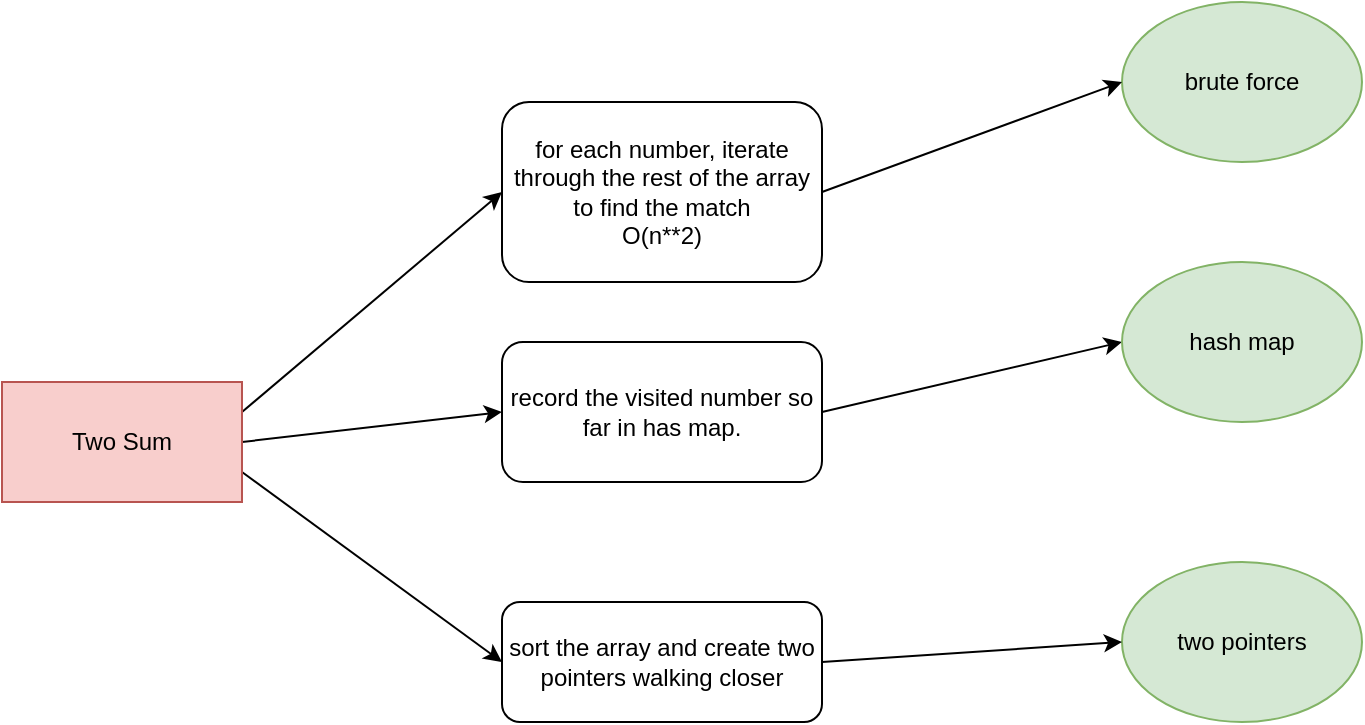 <mxfile version="14.0.1" type="github"><diagram id="qwJWo_Py-0srWfvXwYmj" name="Page-1"><mxGraphModel dx="1796" dy="662" grid="1" gridSize="10" guides="1" tooltips="1" connect="1" arrows="1" fold="1" page="1" pageScale="1" pageWidth="850" pageHeight="1100" math="0" shadow="0"><root><mxCell id="0"/><mxCell id="1" parent="0"/><mxCell id="pY9BvS8an3h4rtyeWhr8-5" style="edgeStyle=none;rounded=0;orthogonalLoop=1;jettySize=auto;html=1;entryX=0;entryY=0.5;entryDx=0;entryDy=0;exitX=1;exitY=0.25;exitDx=0;exitDy=0;" edge="1" parent="1" source="pY9BvS8an3h4rtyeWhr8-1" target="pY9BvS8an3h4rtyeWhr8-4"><mxGeometry relative="1" as="geometry"/></mxCell><mxCell id="pY9BvS8an3h4rtyeWhr8-10" style="edgeStyle=none;rounded=0;orthogonalLoop=1;jettySize=auto;html=1;entryX=0;entryY=0.5;entryDx=0;entryDy=0;exitX=1;exitY=0.5;exitDx=0;exitDy=0;" edge="1" parent="1" source="pY9BvS8an3h4rtyeWhr8-1" target="pY9BvS8an3h4rtyeWhr8-7"><mxGeometry relative="1" as="geometry"/></mxCell><mxCell id="pY9BvS8an3h4rtyeWhr8-13" style="edgeStyle=none;rounded=0;orthogonalLoop=1;jettySize=auto;html=1;entryX=0;entryY=0.5;entryDx=0;entryDy=0;exitX=1;exitY=0.75;exitDx=0;exitDy=0;" edge="1" parent="1" source="pY9BvS8an3h4rtyeWhr8-1" target="pY9BvS8an3h4rtyeWhr8-12"><mxGeometry relative="1" as="geometry"/></mxCell><mxCell id="pY9BvS8an3h4rtyeWhr8-1" value="Two Sum" style="rounded=0;whiteSpace=wrap;html=1;fillColor=#f8cecc;strokeColor=#b85450;" vertex="1" parent="1"><mxGeometry x="-10" y="300" width="120" height="60" as="geometry"/></mxCell><mxCell id="pY9BvS8an3h4rtyeWhr8-3" value="brute force" style="ellipse;whiteSpace=wrap;html=1;fillColor=#d5e8d4;strokeColor=#82b366;" vertex="1" parent="1"><mxGeometry x="550" y="110" width="120" height="80" as="geometry"/></mxCell><mxCell id="pY9BvS8an3h4rtyeWhr8-6" style="edgeStyle=none;rounded=0;orthogonalLoop=1;jettySize=auto;html=1;entryX=0;entryY=0.5;entryDx=0;entryDy=0;exitX=1;exitY=0.5;exitDx=0;exitDy=0;" edge="1" parent="1" source="pY9BvS8an3h4rtyeWhr8-4" target="pY9BvS8an3h4rtyeWhr8-3"><mxGeometry relative="1" as="geometry"/></mxCell><mxCell id="pY9BvS8an3h4rtyeWhr8-4" value="for each number, iterate through the rest of the array to find the match&lt;br&gt;O(n**2)" style="rounded=1;whiteSpace=wrap;html=1;" vertex="1" parent="1"><mxGeometry x="240" y="160" width="160" height="90" as="geometry"/></mxCell><mxCell id="pY9BvS8an3h4rtyeWhr8-9" style="edgeStyle=none;rounded=0;orthogonalLoop=1;jettySize=auto;html=1;entryX=0;entryY=0.5;entryDx=0;entryDy=0;exitX=1;exitY=0.5;exitDx=0;exitDy=0;" edge="1" parent="1" source="pY9BvS8an3h4rtyeWhr8-7" target="pY9BvS8an3h4rtyeWhr8-8"><mxGeometry relative="1" as="geometry"/></mxCell><mxCell id="pY9BvS8an3h4rtyeWhr8-7" value="record the visited number so far in has map." style="rounded=1;whiteSpace=wrap;html=1;" vertex="1" parent="1"><mxGeometry x="240" y="280" width="160" height="70" as="geometry"/></mxCell><mxCell id="pY9BvS8an3h4rtyeWhr8-8" value="hash map" style="ellipse;whiteSpace=wrap;html=1;fillColor=#d5e8d4;strokeColor=#82b366;" vertex="1" parent="1"><mxGeometry x="550" y="240" width="120" height="80" as="geometry"/></mxCell><mxCell id="pY9BvS8an3h4rtyeWhr8-11" value="two pointers" style="ellipse;whiteSpace=wrap;html=1;fillColor=#d5e8d4;strokeColor=#82b366;" vertex="1" parent="1"><mxGeometry x="550" y="390" width="120" height="80" as="geometry"/></mxCell><mxCell id="pY9BvS8an3h4rtyeWhr8-14" style="edgeStyle=none;rounded=0;orthogonalLoop=1;jettySize=auto;html=1;entryX=0;entryY=0.5;entryDx=0;entryDy=0;exitX=1;exitY=0.5;exitDx=0;exitDy=0;" edge="1" parent="1" source="pY9BvS8an3h4rtyeWhr8-12" target="pY9BvS8an3h4rtyeWhr8-11"><mxGeometry relative="1" as="geometry"/></mxCell><mxCell id="pY9BvS8an3h4rtyeWhr8-12" value="sort the array and create two pointers walking closer" style="rounded=1;whiteSpace=wrap;html=1;" vertex="1" parent="1"><mxGeometry x="240" y="410" width="160" height="60" as="geometry"/></mxCell></root></mxGraphModel></diagram></mxfile>